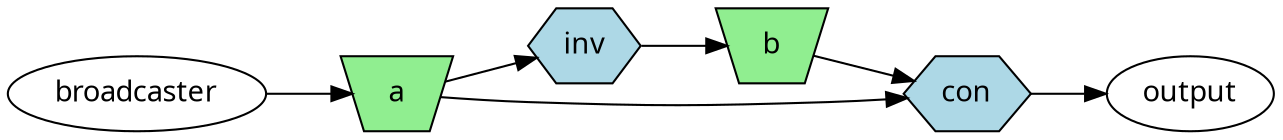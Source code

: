 digraph g {
    rankdir=LR
    graph [ fontname="Noto Sans" ]
    node  [ fontname="Noto Sans" ]
    edge  [ fontname="Noto Sans" ]

    broadcaster
    a [ shape=invtrapezium style=filled fillcolor=lightgreen ]
    inv [ shape=hexagon style=filled fillcolor=lightblue ]
    b [ shape=invtrapezium style=filled fillcolor=lightgreen ]
    con [ shape=hexagon style=filled fillcolor=lightblue ]

    broadcaster -> a
    a -> { inv, con }
    inv -> b
    b -> con
    con -> output
}
